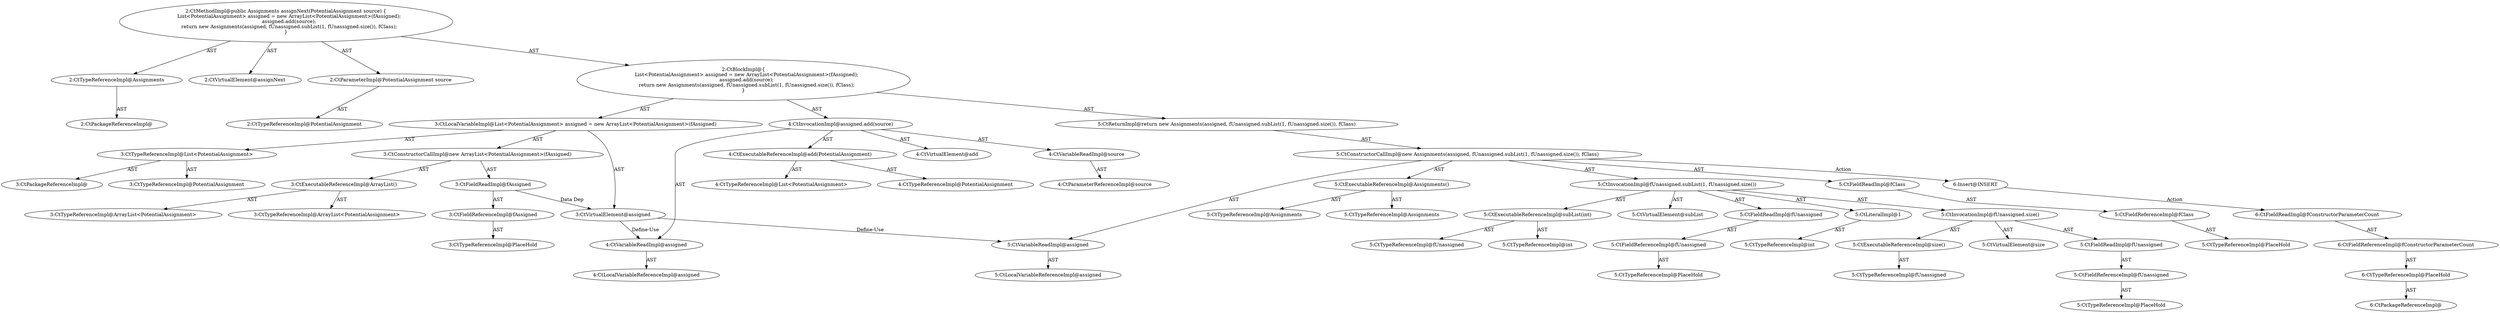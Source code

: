 digraph "assignNext#?,PotentialAssignment" {
0 [label="2:CtTypeReferenceImpl@Assignments" shape=ellipse]
1 [label="2:CtPackageReferenceImpl@" shape=ellipse]
2 [label="2:CtVirtualElement@assignNext" shape=ellipse]
3 [label="2:CtParameterImpl@PotentialAssignment source" shape=ellipse]
4 [label="2:CtTypeReferenceImpl@PotentialAssignment" shape=ellipse]
5 [label="3:CtTypeReferenceImpl@List<PotentialAssignment>" shape=ellipse]
6 [label="3:CtPackageReferenceImpl@" shape=ellipse]
7 [label="3:CtTypeReferenceImpl@PotentialAssignment" shape=ellipse]
8 [label="3:CtExecutableReferenceImpl@ArrayList()" shape=ellipse]
9 [label="3:CtTypeReferenceImpl@ArrayList<PotentialAssignment>" shape=ellipse]
10 [label="3:CtTypeReferenceImpl@ArrayList<PotentialAssignment>" shape=ellipse]
11 [label="3:CtFieldReferenceImpl@fAssigned" shape=ellipse]
12 [label="3:CtTypeReferenceImpl@PlaceHold" shape=ellipse]
13 [label="3:CtFieldReadImpl@fAssigned" shape=ellipse]
14 [label="3:CtConstructorCallImpl@new ArrayList<PotentialAssignment>(fAssigned)" shape=ellipse]
15 [label="3:CtVirtualElement@assigned" shape=ellipse]
16 [label="3:CtLocalVariableImpl@List<PotentialAssignment> assigned = new ArrayList<PotentialAssignment>(fAssigned)" shape=ellipse]
17 [label="4:CtExecutableReferenceImpl@add(PotentialAssignment)" shape=ellipse]
18 [label="4:CtTypeReferenceImpl@List<PotentialAssignment>" shape=ellipse]
19 [label="4:CtTypeReferenceImpl@PotentialAssignment" shape=ellipse]
20 [label="4:CtVirtualElement@add" shape=ellipse]
21 [label="4:CtVariableReadImpl@assigned" shape=ellipse]
22 [label="4:CtLocalVariableReferenceImpl@assigned" shape=ellipse]
23 [label="4:CtVariableReadImpl@source" shape=ellipse]
24 [label="4:CtParameterReferenceImpl@source" shape=ellipse]
25 [label="4:CtInvocationImpl@assigned.add(source)" shape=ellipse]
26 [label="5:CtExecutableReferenceImpl@Assignments()" shape=ellipse]
27 [label="5:CtTypeReferenceImpl@Assignments" shape=ellipse]
28 [label="5:CtTypeReferenceImpl@Assignments" shape=ellipse]
29 [label="5:CtVariableReadImpl@assigned" shape=ellipse]
30 [label="5:CtLocalVariableReferenceImpl@assigned" shape=ellipse]
31 [label="5:CtExecutableReferenceImpl@subList(int)" shape=ellipse]
32 [label="5:CtTypeReferenceImpl@fUnassigned" shape=ellipse]
33 [label="5:CtTypeReferenceImpl@int" shape=ellipse]
34 [label="5:CtVirtualElement@subList" shape=ellipse]
35 [label="5:CtFieldReferenceImpl@fUnassigned" shape=ellipse]
36 [label="5:CtTypeReferenceImpl@PlaceHold" shape=ellipse]
37 [label="5:CtFieldReadImpl@fUnassigned" shape=ellipse]
38 [label="5:CtLiteralImpl@1" shape=ellipse]
39 [label="5:CtTypeReferenceImpl@int" shape=ellipse]
40 [label="5:CtExecutableReferenceImpl@size()" shape=ellipse]
41 [label="5:CtTypeReferenceImpl@fUnassigned" shape=ellipse]
42 [label="5:CtVirtualElement@size" shape=ellipse]
43 [label="5:CtFieldReferenceImpl@fUnassigned" shape=ellipse]
44 [label="5:CtTypeReferenceImpl@PlaceHold" shape=ellipse]
45 [label="5:CtFieldReadImpl@fUnassigned" shape=ellipse]
46 [label="5:CtInvocationImpl@fUnassigned.size()" shape=ellipse]
47 [label="5:CtInvocationImpl@fUnassigned.subList(1, fUnassigned.size())" shape=ellipse]
48 [label="5:CtFieldReferenceImpl@fClass" shape=ellipse]
49 [label="5:CtTypeReferenceImpl@PlaceHold" shape=ellipse]
50 [label="5:CtFieldReadImpl@fClass" shape=ellipse]
51 [label="5:CtConstructorCallImpl@new Assignments(assigned, fUnassigned.subList(1, fUnassigned.size()), fClass)" shape=ellipse]
52 [label="5:CtReturnImpl@return new Assignments(assigned, fUnassigned.subList(1, fUnassigned.size()), fClass)" shape=ellipse]
53 [label="2:CtBlockImpl@\{
    List<PotentialAssignment> assigned = new ArrayList<PotentialAssignment>(fAssigned);
    assigned.add(source);
    return new Assignments(assigned, fUnassigned.subList(1, fUnassigned.size()), fClass);
\}" shape=ellipse]
54 [label="2:CtMethodImpl@public Assignments assignNext(PotentialAssignment source) \{
    List<PotentialAssignment> assigned = new ArrayList<PotentialAssignment>(fAssigned);
    assigned.add(source);
    return new Assignments(assigned, fUnassigned.subList(1, fUnassigned.size()), fClass);
\}" shape=ellipse]
55 [label="6:Insert@INSERT" shape=ellipse]
56 [label="6:CtPackageReferenceImpl@" shape=ellipse]
57 [label="6:CtTypeReferenceImpl@PlaceHold" shape=ellipse]
58 [label="6:CtFieldReferenceImpl@fConstructorParameterCount" shape=ellipse]
59 [label="6:CtFieldReadImpl@fConstructorParameterCount" shape=ellipse]
0 -> 1 [label="AST"];
3 -> 4 [label="AST"];
5 -> 6 [label="AST"];
5 -> 7 [label="AST"];
8 -> 9 [label="AST"];
8 -> 10 [label="AST"];
11 -> 12 [label="AST"];
13 -> 11 [label="AST"];
13 -> 15 [label="Data Dep"];
14 -> 8 [label="AST"];
14 -> 13 [label="AST"];
15 -> 21 [label="Define-Use"];
15 -> 29 [label="Define-Use"];
16 -> 15 [label="AST"];
16 -> 5 [label="AST"];
16 -> 14 [label="AST"];
17 -> 18 [label="AST"];
17 -> 19 [label="AST"];
21 -> 22 [label="AST"];
23 -> 24 [label="AST"];
25 -> 20 [label="AST"];
25 -> 21 [label="AST"];
25 -> 17 [label="AST"];
25 -> 23 [label="AST"];
26 -> 27 [label="AST"];
26 -> 28 [label="AST"];
29 -> 30 [label="AST"];
31 -> 32 [label="AST"];
31 -> 33 [label="AST"];
35 -> 36 [label="AST"];
37 -> 35 [label="AST"];
38 -> 39 [label="AST"];
40 -> 41 [label="AST"];
43 -> 44 [label="AST"];
45 -> 43 [label="AST"];
46 -> 42 [label="AST"];
46 -> 45 [label="AST"];
46 -> 40 [label="AST"];
47 -> 34 [label="AST"];
47 -> 37 [label="AST"];
47 -> 31 [label="AST"];
47 -> 38 [label="AST"];
47 -> 46 [label="AST"];
48 -> 49 [label="AST"];
50 -> 48 [label="AST"];
51 -> 26 [label="AST"];
51 -> 29 [label="AST"];
51 -> 47 [label="AST"];
51 -> 50 [label="AST"];
51 -> 55 [label="Action"];
52 -> 51 [label="AST"];
53 -> 16 [label="AST"];
53 -> 25 [label="AST"];
53 -> 52 [label="AST"];
54 -> 2 [label="AST"];
54 -> 0 [label="AST"];
54 -> 3 [label="AST"];
54 -> 53 [label="AST"];
55 -> 59 [label="Action"];
57 -> 56 [label="AST"];
58 -> 57 [label="AST"];
59 -> 58 [label="AST"];
}